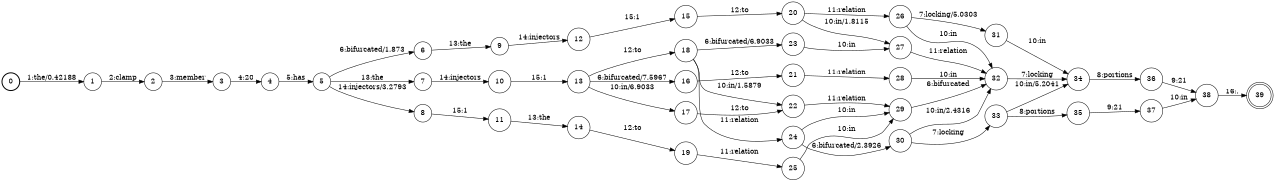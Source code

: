 digraph FST {
rankdir = LR;
size = "8.5,11";
label = "";
center = 1;
orientation = Portrait;
ranksep = "0.4";
nodesep = "0.25";
0 [label = "0", shape = circle, style = bold, fontsize = 14]
	0 -> 1 [label = "1:the/0.42188", fontsize = 14];
1 [label = "1", shape = circle, style = solid, fontsize = 14]
	1 -> 2 [label = "2:clamp", fontsize = 14];
2 [label = "2", shape = circle, style = solid, fontsize = 14]
	2 -> 3 [label = "3:member", fontsize = 14];
3 [label = "3", shape = circle, style = solid, fontsize = 14]
	3 -> 4 [label = "4:20", fontsize = 14];
4 [label = "4", shape = circle, style = solid, fontsize = 14]
	4 -> 5 [label = "5:has", fontsize = 14];
5 [label = "5", shape = circle, style = solid, fontsize = 14]
	5 -> 7 [label = "13:the", fontsize = 14];
	5 -> 6 [label = "6:bifurcated/1.873", fontsize = 14];
	5 -> 8 [label = "14:injectors/3.2793", fontsize = 14];
6 [label = "6", shape = circle, style = solid, fontsize = 14]
	6 -> 9 [label = "13:the", fontsize = 14];
7 [label = "7", shape = circle, style = solid, fontsize = 14]
	7 -> 10 [label = "14:injectors", fontsize = 14];
8 [label = "8", shape = circle, style = solid, fontsize = 14]
	8 -> 11 [label = "15:1", fontsize = 14];
9 [label = "9", shape = circle, style = solid, fontsize = 14]
	9 -> 12 [label = "14:injectors", fontsize = 14];
10 [label = "10", shape = circle, style = solid, fontsize = 14]
	10 -> 13 [label = "15:1", fontsize = 14];
11 [label = "11", shape = circle, style = solid, fontsize = 14]
	11 -> 14 [label = "13:the", fontsize = 14];
12 [label = "12", shape = circle, style = solid, fontsize = 14]
	12 -> 15 [label = "15:1", fontsize = 14];
13 [label = "13", shape = circle, style = solid, fontsize = 14]
	13 -> 16 [label = "6:bifurcated/7.5967", fontsize = 14];
	13 -> 17 [label = "10:in/6.9033", fontsize = 14];
	13 -> 18 [label = "12:to", fontsize = 14];
14 [label = "14", shape = circle, style = solid, fontsize = 14]
	14 -> 19 [label = "12:to", fontsize = 14];
15 [label = "15", shape = circle, style = solid, fontsize = 14]
	15 -> 20 [label = "12:to", fontsize = 14];
16 [label = "16", shape = circle, style = solid, fontsize = 14]
	16 -> 21 [label = "12:to", fontsize = 14];
17 [label = "17", shape = circle, style = solid, fontsize = 14]
	17 -> 22 [label = "12:to", fontsize = 14];
18 [label = "18", shape = circle, style = solid, fontsize = 14]
	18 -> 23 [label = "6:bifurcated/6.9033", fontsize = 14];
	18 -> 22 [label = "10:in/1.5879", fontsize = 14];
	18 -> 24 [label = "11:relation", fontsize = 14];
19 [label = "19", shape = circle, style = solid, fontsize = 14]
	19 -> 25 [label = "11:relation", fontsize = 14];
20 [label = "20", shape = circle, style = solid, fontsize = 14]
	20 -> 27 [label = "10:in/1.8115", fontsize = 14];
	20 -> 26 [label = "11:relation", fontsize = 14];
21 [label = "21", shape = circle, style = solid, fontsize = 14]
	21 -> 28 [label = "11:relation", fontsize = 14];
22 [label = "22", shape = circle, style = solid, fontsize = 14]
	22 -> 29 [label = "11:relation", fontsize = 14];
23 [label = "23", shape = circle, style = solid, fontsize = 14]
	23 -> 27 [label = "10:in", fontsize = 14];
24 [label = "24", shape = circle, style = solid, fontsize = 14]
	24 -> 30 [label = "6:bifurcated/2.3926", fontsize = 14];
	24 -> 29 [label = "10:in", fontsize = 14];
25 [label = "25", shape = circle, style = solid, fontsize = 14]
	25 -> 29 [label = "10:in", fontsize = 14];
26 [label = "26", shape = circle, style = solid, fontsize = 14]
	26 -> 31 [label = "7:locking/5.0303", fontsize = 14];
	26 -> 32 [label = "10:in", fontsize = 14];
27 [label = "27", shape = circle, style = solid, fontsize = 14]
	27 -> 32 [label = "11:relation", fontsize = 14];
28 [label = "28", shape = circle, style = solid, fontsize = 14]
	28 -> 32 [label = "10:in", fontsize = 14];
29 [label = "29", shape = circle, style = solid, fontsize = 14]
	29 -> 32 [label = "6:bifurcated", fontsize = 14];
30 [label = "30", shape = circle, style = solid, fontsize = 14]
	30 -> 33 [label = "7:locking", fontsize = 14];
	30 -> 32 [label = "10:in/2.4316", fontsize = 14];
31 [label = "31", shape = circle, style = solid, fontsize = 14]
	31 -> 34 [label = "10:in", fontsize = 14];
32 [label = "32", shape = circle, style = solid, fontsize = 14]
	32 -> 34 [label = "7:locking", fontsize = 14];
33 [label = "33", shape = circle, style = solid, fontsize = 14]
	33 -> 35 [label = "8:portions", fontsize = 14];
	33 -> 34 [label = "10:in/5.2041", fontsize = 14];
34 [label = "34", shape = circle, style = solid, fontsize = 14]
	34 -> 36 [label = "8:portions", fontsize = 14];
35 [label = "35", shape = circle, style = solid, fontsize = 14]
	35 -> 37 [label = "9:21", fontsize = 14];
36 [label = "36", shape = circle, style = solid, fontsize = 14]
	36 -> 38 [label = "9:21", fontsize = 14];
37 [label = "37", shape = circle, style = solid, fontsize = 14]
	37 -> 38 [label = "10:in", fontsize = 14];
38 [label = "38", shape = circle, style = solid, fontsize = 14]
	38 -> 39 [label = "16:.", fontsize = 14];
39 [label = "39", shape = doublecircle, style = solid, fontsize = 14]
}
